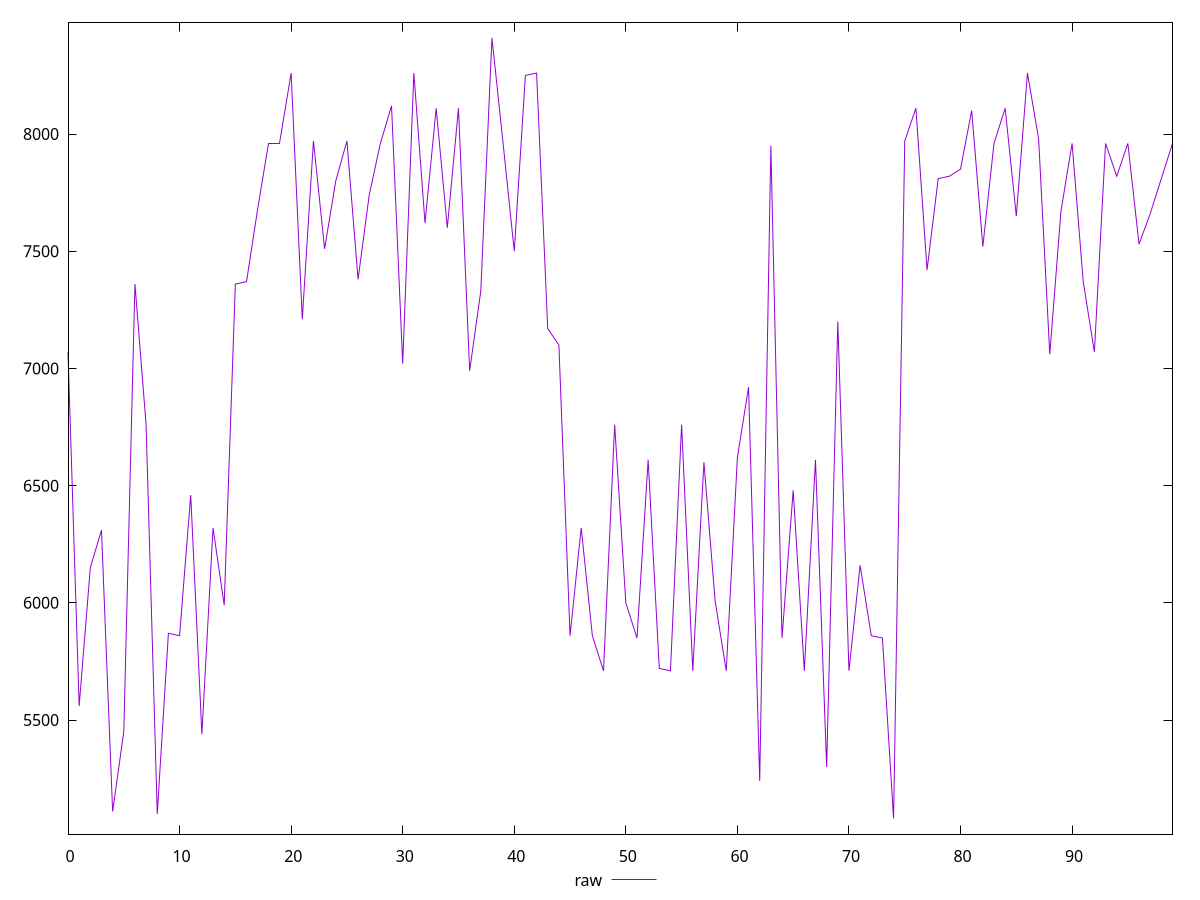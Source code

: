 reset

$raw <<EOF
0 7070
1 5560
2 6150
3 6310
4 5110
5 5450
6 7360
7 6760
8 5100
9 5870
10 5860
11 6460
12 5440
13 6320
14 5990
15 7360
16 7370
17 7680
18 7960
19 7960
20 8260
21 7210
22 7970
23 7510
24 7800
25 7970
26 7380
27 7740
28 7960
29 8120
30 7020
31 8260
32 7620
33 8110
34 7600
35 8110
36 6990
37 7330
38 8410
39 7960
40 7500
41 8250
42 8260
43 7170
44 7100
45 5860
46 6320
47 5860
48 5710
49 6760
50 6000
51 5850
52 6610
53 5720
54 5710
55 6760
56 5710
57 6600
58 6010
59 5710
60 6620
61 6920
62 5240
63 7950
64 5850
65 6480
66 5710
67 6610
68 5300
69 7200
70 5710
71 6160
72 5860
73 5850
74 5080
75 7970
76 8110
77 7420
78 7810
79 7820
80 7850
81 8100
82 7520
83 7960
84 8110
85 7650
86 8260
87 7980
88 7060
89 7670
90 7960
91 7370
92 7070
93 7960
94 7820
95 7960
96 7530
97 7660
98 7810
99 7960
EOF

set key outside below
set xrange [0:99]
set yrange [5013.4:8476.6]
set trange [5013.4:8476.6]
set terminal svg size 640, 500 enhanced background rgb 'white'
set output "reprap/uses-http2/samples/pages+cached+noexternal+nomedia+nocss/raw/values.svg"

plot $raw title "raw" with line

reset

